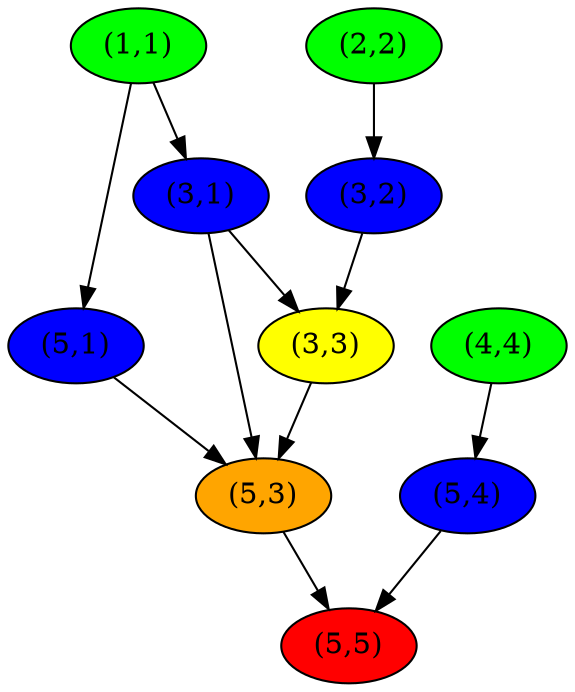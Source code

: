 digraph dataflow {
  node [style=filled];
  a [label="(1,1)",fillcolor=green];
  b [label="(3,1)",fillcolor=blue];
  c [label="(5,1)",fillcolor=blue];
  d [label="(2,2)",fillcolor=green];
  e [label="(3,2)",fillcolor=blue];
  f [label="(3,3)",fillcolor=yellow];
  g [label="(5,3)",fillcolor=orange];
  h [label="(4,4)",fillcolor=green];
  i [label="(5,4)",fillcolor=blue];
  j [label="(5,5)",fillcolor=red];
  // edges
  d->e;
  a->b;
  a->c;
  h->i;
  e->f;
  b->f;
  f->g;
  b->g;
  c->g;
  g->j;
  i->j;
}
